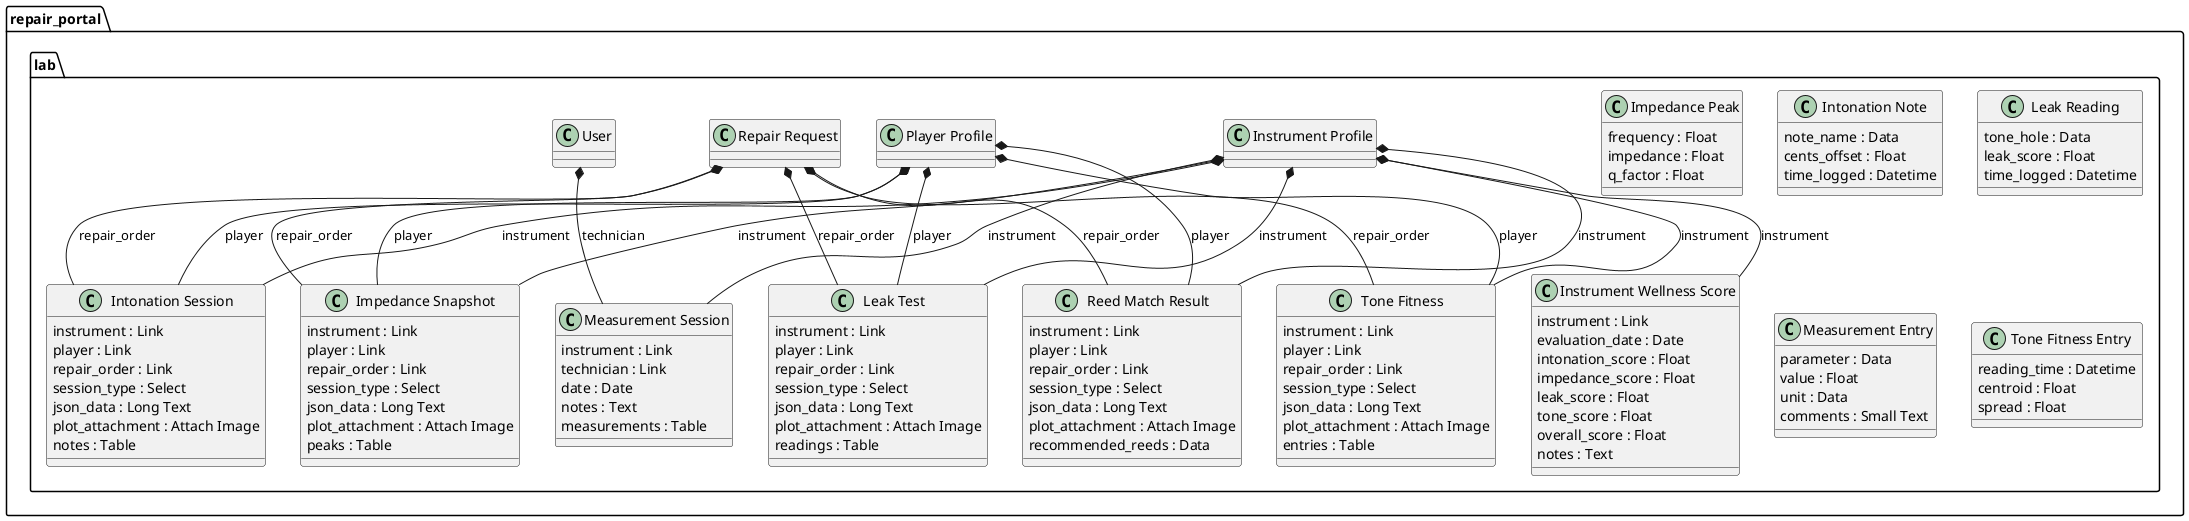@startuml
package repair_portal.lab <<Folder>> {
  class "Impedance Peak" {
    frequency : Float
    impedance : Float
    q_factor : Float
  }

"Instrument Profile" *-- "Leak Test": instrument
"Player Profile" *-- "Leak Test": player
"Repair Request" *-- "Leak Test": repair_order
  class "Leak Test" {
    instrument : Link
    player : Link
    repair_order : Link
    session_type : Select
    json_data : Long Text
    plot_attachment : Attach Image
    readings : Table
  }

"Instrument Profile" *-- "Measurement Session": instrument
"User" *-- "Measurement Session": technician
  class "Measurement Session" {
    instrument : Link
    technician : Link
    date : Date
    notes : Text
    measurements : Table
  }

"Instrument Profile" *-- "Instrument Wellness Score": instrument
  class "Instrument Wellness Score" {
    instrument : Link
    evaluation_date : Date
    intonation_score : Float
    impedance_score : Float
    leak_score : Float
    tone_score : Float
    overall_score : Float
    notes : Text
  }

"Instrument Profile" *-- "Intonation Session": instrument
"Player Profile" *-- "Intonation Session": player
"Repair Request" *-- "Intonation Session": repair_order
  class "Intonation Session" {
    instrument : Link
    player : Link
    repair_order : Link
    session_type : Select
    json_data : Long Text
    plot_attachment : Attach Image
    notes : Table
  }

  class "Intonation Note" {
    note_name : Data
    cents_offset : Float
    time_logged : Datetime
  }

  class "Leak Reading" {
    tone_hole : Data
    leak_score : Float
    time_logged : Datetime
  }

"Instrument Profile" *-- "Reed Match Result": instrument
"Player Profile" *-- "Reed Match Result": player
"Repair Request" *-- "Reed Match Result": repair_order
  class "Reed Match Result" {
    instrument : Link
    player : Link
    repair_order : Link
    session_type : Select
    json_data : Long Text
    plot_attachment : Attach Image
    recommended_reeds : Data
  }

"Instrument Profile" *-- "Impedance Snapshot": instrument
"Player Profile" *-- "Impedance Snapshot": player
"Repair Request" *-- "Impedance Snapshot": repair_order
  class "Impedance Snapshot" {
    instrument : Link
    player : Link
    repair_order : Link
    session_type : Select
    json_data : Long Text
    plot_attachment : Attach Image
    peaks : Table
  }

"Instrument Profile" *-- "Tone Fitness": instrument
"Player Profile" *-- "Tone Fitness": player
"Repair Request" *-- "Tone Fitness": repair_order
  class "Tone Fitness" {
    instrument : Link
    player : Link
    repair_order : Link
    session_type : Select
    json_data : Long Text
    plot_attachment : Attach Image
    entries : Table
  }

  class "Measurement Entry" {
    parameter : Data
    value : Float
    unit : Data
    comments : Small Text
  }

  class "Tone Fitness Entry" {
    reading_time : Datetime
    centroid : Float
    spread : Float
  }
}
@enduml